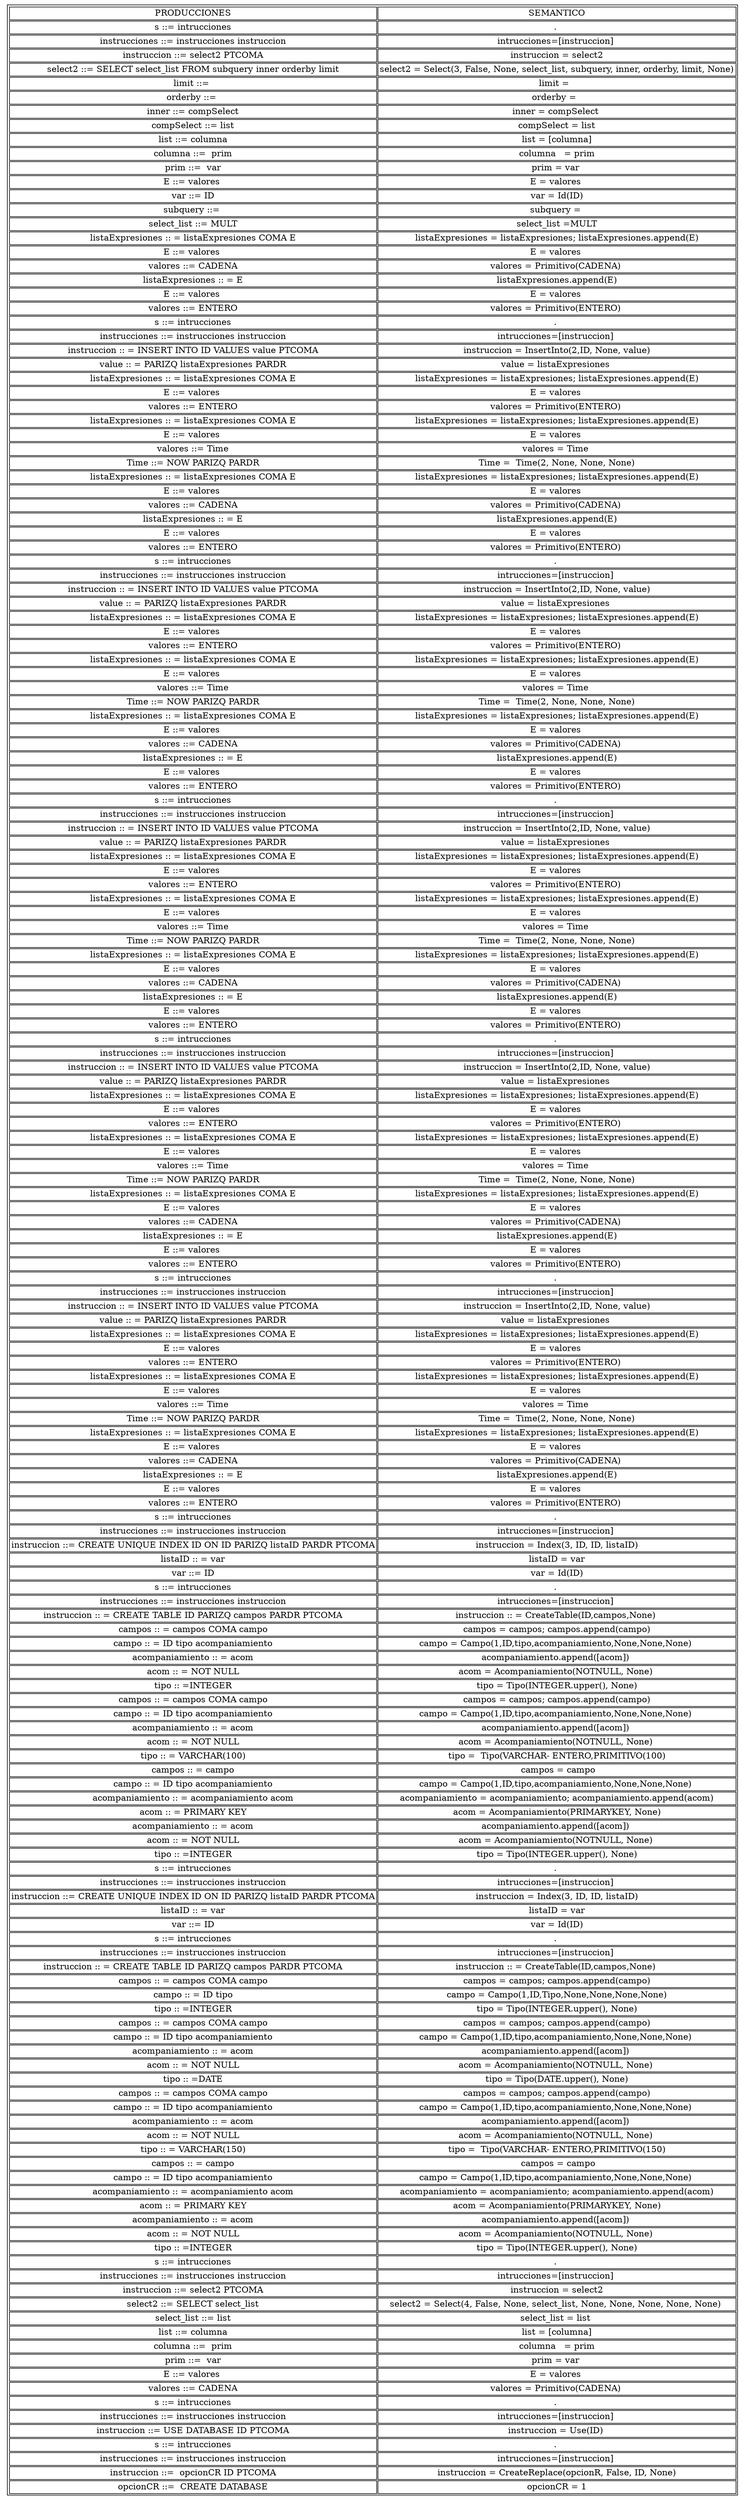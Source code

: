 digraph structs {
	node [shape=plaintext]
stack [label =  <<TABLE><TR>
<TD>PRODUCCIONES</TD>
<TD>SEMANTICO</TD>
</TR><TR>
<TD>s ::= intrucciones</TD>
<TD>. </TD>
</TR><TR>
<TD>instrucciones ::= instrucciones instruccion</TD>
<TD>intrucciones=[instruccion] </TD>
</TR><TR>
<TD>instruccion ::= select2 PTCOMA</TD>
<TD>instruccion = select2</TD>
</TR><TR>
<TD>select2 ::= SELECT select_list FROM subquery inner orderby limit</TD>
<TD>select2 = Select(3, False, None, select_list, subquery, inner, orderby, limit, None)</TD>
</TR><TR>
<TD>limit ::= </TD>
<TD>limit =  </TD>
</TR><TR>
<TD>orderby ::= </TD>
<TD>orderby =  </TD>
</TR><TR>
<TD>inner ::= compSelect</TD>
<TD>inner = compSelect </TD>
</TR><TR>
<TD>compSelect ::= list</TD>
<TD>compSelect = list</TD>
</TR><TR>
<TD>list ::= columna</TD>
<TD>list = [columna]</TD>
</TR><TR>
<TD>columna ::=  prim</TD>
<TD>columna   = prim</TD>
</TR><TR>
<TD>prim ::=  var</TD>
<TD>prim = var </TD>
</TR><TR>
<TD>E ::= valores </TD>
<TD>E = valores </TD>
</TR><TR>
<TD>var ::= ID</TD>
<TD>var = Id(ID)</TD>
</TR><TR>
<TD>subquery ::= </TD>
<TD>subquery = </TD>
</TR><TR>
<TD>select_list ::= MULT</TD>
<TD>select_list =MULT</TD>
</TR><TR>
<TD>listaExpresiones :: = listaExpresiones COMA E</TD>
<TD>listaExpresiones = listaExpresiones; listaExpresiones.append(E)</TD>
</TR><TR>
<TD>E ::= valores </TD>
<TD>E = valores </TD>
</TR><TR>
<TD>valores ::= CADENA</TD>
<TD>valores = Primitivo(CADENA) </TD>
</TR><TR>
<TD>listaExpresiones :: = E</TD>
<TD>listaExpresiones.append(E)</TD>
</TR><TR>
<TD>E ::= valores </TD>
<TD>E = valores </TD>
</TR><TR>
<TD>valores ::= ENTERO</TD>
<TD>valores = Primitivo(ENTERO) </TD>
</TR><TR>
<TD>s ::= intrucciones</TD>
<TD>. </TD>
</TR><TR>
<TD>instrucciones ::= instrucciones instruccion</TD>
<TD>intrucciones=[instruccion] </TD>
</TR><TR>
<TD>instruccion :: = INSERT INTO ID VALUES value PTCOMA</TD>
<TD>instruccion = InsertInto(2,ID, None, value)</TD>
</TR><TR>
<TD>value :: = PARIZQ listaExpresiones PARDR</TD>
<TD>value = listaExpresiones </TD>
</TR><TR>
<TD>listaExpresiones :: = listaExpresiones COMA E</TD>
<TD>listaExpresiones = listaExpresiones; listaExpresiones.append(E)</TD>
</TR><TR>
<TD>E ::= valores </TD>
<TD>E = valores </TD>
</TR><TR>
<TD>valores ::= ENTERO</TD>
<TD>valores = Primitivo(ENTERO) </TD>
</TR><TR>
<TD>listaExpresiones :: = listaExpresiones COMA E</TD>
<TD>listaExpresiones = listaExpresiones; listaExpresiones.append(E)</TD>
</TR><TR>
<TD>E ::= valores </TD>
<TD>E = valores </TD>
</TR><TR>
<TD>valores ::= Time</TD>
<TD>valores = Time </TD>
</TR><TR>
<TD>Time ::= NOW PARIZQ PARDR</TD>
<TD>Time =  Time(2, None, None, None)</TD>
</TR><TR>
<TD>listaExpresiones :: = listaExpresiones COMA E</TD>
<TD>listaExpresiones = listaExpresiones; listaExpresiones.append(E)</TD>
</TR><TR>
<TD>E ::= valores </TD>
<TD>E = valores </TD>
</TR><TR>
<TD>valores ::= CADENA</TD>
<TD>valores = Primitivo(CADENA) </TD>
</TR><TR>
<TD>listaExpresiones :: = E</TD>
<TD>listaExpresiones.append(E)</TD>
</TR><TR>
<TD>E ::= valores </TD>
<TD>E = valores </TD>
</TR><TR>
<TD>valores ::= ENTERO</TD>
<TD>valores = Primitivo(ENTERO) </TD>
</TR><TR>
<TD>s ::= intrucciones</TD>
<TD>. </TD>
</TR><TR>
<TD>instrucciones ::= instrucciones instruccion</TD>
<TD>intrucciones=[instruccion] </TD>
</TR><TR>
<TD>instruccion :: = INSERT INTO ID VALUES value PTCOMA</TD>
<TD>instruccion = InsertInto(2,ID, None, value)</TD>
</TR><TR>
<TD>value :: = PARIZQ listaExpresiones PARDR</TD>
<TD>value = listaExpresiones </TD>
</TR><TR>
<TD>listaExpresiones :: = listaExpresiones COMA E</TD>
<TD>listaExpresiones = listaExpresiones; listaExpresiones.append(E)</TD>
</TR><TR>
<TD>E ::= valores </TD>
<TD>E = valores </TD>
</TR><TR>
<TD>valores ::= ENTERO</TD>
<TD>valores = Primitivo(ENTERO) </TD>
</TR><TR>
<TD>listaExpresiones :: = listaExpresiones COMA E</TD>
<TD>listaExpresiones = listaExpresiones; listaExpresiones.append(E)</TD>
</TR><TR>
<TD>E ::= valores </TD>
<TD>E = valores </TD>
</TR><TR>
<TD>valores ::= Time</TD>
<TD>valores = Time </TD>
</TR><TR>
<TD>Time ::= NOW PARIZQ PARDR</TD>
<TD>Time =  Time(2, None, None, None)</TD>
</TR><TR>
<TD>listaExpresiones :: = listaExpresiones COMA E</TD>
<TD>listaExpresiones = listaExpresiones; listaExpresiones.append(E)</TD>
</TR><TR>
<TD>E ::= valores </TD>
<TD>E = valores </TD>
</TR><TR>
<TD>valores ::= CADENA</TD>
<TD>valores = Primitivo(CADENA) </TD>
</TR><TR>
<TD>listaExpresiones :: = E</TD>
<TD>listaExpresiones.append(E)</TD>
</TR><TR>
<TD>E ::= valores </TD>
<TD>E = valores </TD>
</TR><TR>
<TD>valores ::= ENTERO</TD>
<TD>valores = Primitivo(ENTERO) </TD>
</TR><TR>
<TD>s ::= intrucciones</TD>
<TD>. </TD>
</TR><TR>
<TD>instrucciones ::= instrucciones instruccion</TD>
<TD>intrucciones=[instruccion] </TD>
</TR><TR>
<TD>instruccion :: = INSERT INTO ID VALUES value PTCOMA</TD>
<TD>instruccion = InsertInto(2,ID, None, value)</TD>
</TR><TR>
<TD>value :: = PARIZQ listaExpresiones PARDR</TD>
<TD>value = listaExpresiones </TD>
</TR><TR>
<TD>listaExpresiones :: = listaExpresiones COMA E</TD>
<TD>listaExpresiones = listaExpresiones; listaExpresiones.append(E)</TD>
</TR><TR>
<TD>E ::= valores </TD>
<TD>E = valores </TD>
</TR><TR>
<TD>valores ::= ENTERO</TD>
<TD>valores = Primitivo(ENTERO) </TD>
</TR><TR>
<TD>listaExpresiones :: = listaExpresiones COMA E</TD>
<TD>listaExpresiones = listaExpresiones; listaExpresiones.append(E)</TD>
</TR><TR>
<TD>E ::= valores </TD>
<TD>E = valores </TD>
</TR><TR>
<TD>valores ::= Time</TD>
<TD>valores = Time </TD>
</TR><TR>
<TD>Time ::= NOW PARIZQ PARDR</TD>
<TD>Time =  Time(2, None, None, None)</TD>
</TR><TR>
<TD>listaExpresiones :: = listaExpresiones COMA E</TD>
<TD>listaExpresiones = listaExpresiones; listaExpresiones.append(E)</TD>
</TR><TR>
<TD>E ::= valores </TD>
<TD>E = valores </TD>
</TR><TR>
<TD>valores ::= CADENA</TD>
<TD>valores = Primitivo(CADENA) </TD>
</TR><TR>
<TD>listaExpresiones :: = E</TD>
<TD>listaExpresiones.append(E)</TD>
</TR><TR>
<TD>E ::= valores </TD>
<TD>E = valores </TD>
</TR><TR>
<TD>valores ::= ENTERO</TD>
<TD>valores = Primitivo(ENTERO) </TD>
</TR><TR>
<TD>s ::= intrucciones</TD>
<TD>. </TD>
</TR><TR>
<TD>instrucciones ::= instrucciones instruccion</TD>
<TD>intrucciones=[instruccion] </TD>
</TR><TR>
<TD>instruccion :: = INSERT INTO ID VALUES value PTCOMA</TD>
<TD>instruccion = InsertInto(2,ID, None, value)</TD>
</TR><TR>
<TD>value :: = PARIZQ listaExpresiones PARDR</TD>
<TD>value = listaExpresiones </TD>
</TR><TR>
<TD>listaExpresiones :: = listaExpresiones COMA E</TD>
<TD>listaExpresiones = listaExpresiones; listaExpresiones.append(E)</TD>
</TR><TR>
<TD>E ::= valores </TD>
<TD>E = valores </TD>
</TR><TR>
<TD>valores ::= ENTERO</TD>
<TD>valores = Primitivo(ENTERO) </TD>
</TR><TR>
<TD>listaExpresiones :: = listaExpresiones COMA E</TD>
<TD>listaExpresiones = listaExpresiones; listaExpresiones.append(E)</TD>
</TR><TR>
<TD>E ::= valores </TD>
<TD>E = valores </TD>
</TR><TR>
<TD>valores ::= Time</TD>
<TD>valores = Time </TD>
</TR><TR>
<TD>Time ::= NOW PARIZQ PARDR</TD>
<TD>Time =  Time(2, None, None, None)</TD>
</TR><TR>
<TD>listaExpresiones :: = listaExpresiones COMA E</TD>
<TD>listaExpresiones = listaExpresiones; listaExpresiones.append(E)</TD>
</TR><TR>
<TD>E ::= valores </TD>
<TD>E = valores </TD>
</TR><TR>
<TD>valores ::= CADENA</TD>
<TD>valores = Primitivo(CADENA) </TD>
</TR><TR>
<TD>listaExpresiones :: = E</TD>
<TD>listaExpresiones.append(E)</TD>
</TR><TR>
<TD>E ::= valores </TD>
<TD>E = valores </TD>
</TR><TR>
<TD>valores ::= ENTERO</TD>
<TD>valores = Primitivo(ENTERO) </TD>
</TR><TR>
<TD>s ::= intrucciones</TD>
<TD>. </TD>
</TR><TR>
<TD>instrucciones ::= instrucciones instruccion</TD>
<TD>intrucciones=[instruccion] </TD>
</TR><TR>
<TD>instruccion :: = INSERT INTO ID VALUES value PTCOMA</TD>
<TD>instruccion = InsertInto(2,ID, None, value)</TD>
</TR><TR>
<TD>value :: = PARIZQ listaExpresiones PARDR</TD>
<TD>value = listaExpresiones </TD>
</TR><TR>
<TD>listaExpresiones :: = listaExpresiones COMA E</TD>
<TD>listaExpresiones = listaExpresiones; listaExpresiones.append(E)</TD>
</TR><TR>
<TD>E ::= valores </TD>
<TD>E = valores </TD>
</TR><TR>
<TD>valores ::= ENTERO</TD>
<TD>valores = Primitivo(ENTERO) </TD>
</TR><TR>
<TD>listaExpresiones :: = listaExpresiones COMA E</TD>
<TD>listaExpresiones = listaExpresiones; listaExpresiones.append(E)</TD>
</TR><TR>
<TD>E ::= valores </TD>
<TD>E = valores </TD>
</TR><TR>
<TD>valores ::= Time</TD>
<TD>valores = Time </TD>
</TR><TR>
<TD>Time ::= NOW PARIZQ PARDR</TD>
<TD>Time =  Time(2, None, None, None)</TD>
</TR><TR>
<TD>listaExpresiones :: = listaExpresiones COMA E</TD>
<TD>listaExpresiones = listaExpresiones; listaExpresiones.append(E)</TD>
</TR><TR>
<TD>E ::= valores </TD>
<TD>E = valores </TD>
</TR><TR>
<TD>valores ::= CADENA</TD>
<TD>valores = Primitivo(CADENA) </TD>
</TR><TR>
<TD>listaExpresiones :: = E</TD>
<TD>listaExpresiones.append(E)</TD>
</TR><TR>
<TD>E ::= valores </TD>
<TD>E = valores </TD>
</TR><TR>
<TD>valores ::= ENTERO</TD>
<TD>valores = Primitivo(ENTERO) </TD>
</TR><TR>
<TD>s ::= intrucciones</TD>
<TD>. </TD>
</TR><TR>
<TD>instrucciones ::= instrucciones instruccion</TD>
<TD>intrucciones=[instruccion] </TD>
</TR><TR>
<TD>instruccion ::= CREATE UNIQUE INDEX ID ON ID PARIZQ listaID PARDR PTCOMA</TD>
<TD>instruccion = Index(3, ID, ID, listaID)</TD>
</TR><TR>
<TD>listaID :: = var</TD>
<TD>listaID = var</TD>
</TR><TR>
<TD>var ::= ID</TD>
<TD>var = Id(ID)</TD>
</TR><TR>
<TD>s ::= intrucciones</TD>
<TD>. </TD>
</TR><TR>
<TD>instrucciones ::= instrucciones instruccion</TD>
<TD>intrucciones=[instruccion] </TD>
</TR><TR>
<TD>instruccion :: = CREATE TABLE ID PARIZQ campos PARDR PTCOMA</TD>
<TD>instruccion :: = CreateTable(ID,campos,None) </TD>
</TR><TR>
<TD>campos :: = campos COMA campo</TD>
<TD>campos = campos; campos.append(campo)</TD>
</TR><TR>
<TD>campo :: = ID tipo acompaniamiento</TD>
<TD>campo = Campo(1,ID,tipo,acompaniamiento,None,None,None) </TD>
</TR><TR>
<TD>acompaniamiento :: = acom</TD>
<TD>acompaniamiento.append([acom]) </TD>
</TR><TR>
<TD>acom :: = NOT NULL</TD>
<TD>acom = Acompaniamiento(NOTNULL, None) </TD>
</TR><TR>
<TD>tipo :: =INTEGER</TD>
<TD>tipo = Tipo(INTEGER.upper(), None)</TD>
</TR><TR>
<TD>campos :: = campos COMA campo</TD>
<TD>campos = campos; campos.append(campo)</TD>
</TR><TR>
<TD>campo :: = ID tipo acompaniamiento</TD>
<TD>campo = Campo(1,ID,tipo,acompaniamiento,None,None,None) </TD>
</TR><TR>
<TD>acompaniamiento :: = acom</TD>
<TD>acompaniamiento.append([acom]) </TD>
</TR><TR>
<TD>acom :: = NOT NULL</TD>
<TD>acom = Acompaniamiento(NOTNULL, None) </TD>
</TR><TR>
<TD>tipo :: = VARCHAR(100)</TD>
<TD>tipo =  Tipo(VARCHAR- ENTERO,PRIMITIVO(100)</TD>
</TR><TR>
<TD>campos :: = campo</TD>
<TD> campos = campo</TD>
</TR><TR>
<TD>campo :: = ID tipo acompaniamiento</TD>
<TD>campo = Campo(1,ID,tipo,acompaniamiento,None,None,None) </TD>
</TR><TR>
<TD>acompaniamiento :: = acompaniamiento acom</TD>
<TD> acompaniamiento = acompaniamiento; acompaniamiento.append(acom) </TD>
</TR><TR>
<TD>acom :: = PRIMARY KEY</TD>
<TD>acom = Acompaniamiento(PRIMARYKEY, None)</TD>
</TR><TR>
<TD>acompaniamiento :: = acom</TD>
<TD>acompaniamiento.append([acom]) </TD>
</TR><TR>
<TD>acom :: = NOT NULL</TD>
<TD>acom = Acompaniamiento(NOTNULL, None) </TD>
</TR><TR>
<TD>tipo :: =INTEGER</TD>
<TD>tipo = Tipo(INTEGER.upper(), None)</TD>
</TR><TR>
<TD>s ::= intrucciones</TD>
<TD>. </TD>
</TR><TR>
<TD>instrucciones ::= instrucciones instruccion</TD>
<TD>intrucciones=[instruccion] </TD>
</TR><TR>
<TD>instruccion ::= CREATE UNIQUE INDEX ID ON ID PARIZQ listaID PARDR PTCOMA</TD>
<TD>instruccion = Index(3, ID, ID, listaID)</TD>
</TR><TR>
<TD>listaID :: = var</TD>
<TD>listaID = var</TD>
</TR><TR>
<TD>var ::= ID</TD>
<TD>var = Id(ID)</TD>
</TR><TR>
<TD>s ::= intrucciones</TD>
<TD>. </TD>
</TR><TR>
<TD>instrucciones ::= instrucciones instruccion</TD>
<TD>intrucciones=[instruccion] </TD>
</TR><TR>
<TD>instruccion :: = CREATE TABLE ID PARIZQ campos PARDR PTCOMA</TD>
<TD>instruccion :: = CreateTable(ID,campos,None) </TD>
</TR><TR>
<TD>campos :: = campos COMA campo</TD>
<TD>campos = campos; campos.append(campo)</TD>
</TR><TR>
<TD>campo :: = ID tipo</TD>
<TD>campo = Campo(1,ID,Tipo,None,None,None,None)</TD>
</TR><TR>
<TD>tipo :: =INTEGER</TD>
<TD>tipo = Tipo(INTEGER.upper(), None)</TD>
</TR><TR>
<TD>campos :: = campos COMA campo</TD>
<TD>campos = campos; campos.append(campo)</TD>
</TR><TR>
<TD>campo :: = ID tipo acompaniamiento</TD>
<TD>campo = Campo(1,ID,tipo,acompaniamiento,None,None,None) </TD>
</TR><TR>
<TD>acompaniamiento :: = acom</TD>
<TD>acompaniamiento.append([acom]) </TD>
</TR><TR>
<TD>acom :: = NOT NULL</TD>
<TD>acom = Acompaniamiento(NOTNULL, None) </TD>
</TR><TR>
<TD>tipo :: =DATE</TD>
<TD>tipo = Tipo(DATE.upper(), None)</TD>
</TR><TR>
<TD>campos :: = campos COMA campo</TD>
<TD>campos = campos; campos.append(campo)</TD>
</TR><TR>
<TD>campo :: = ID tipo acompaniamiento</TD>
<TD>campo = Campo(1,ID,tipo,acompaniamiento,None,None,None) </TD>
</TR><TR>
<TD>acompaniamiento :: = acom</TD>
<TD>acompaniamiento.append([acom]) </TD>
</TR><TR>
<TD>acom :: = NOT NULL</TD>
<TD>acom = Acompaniamiento(NOTNULL, None) </TD>
</TR><TR>
<TD>tipo :: = VARCHAR(150)</TD>
<TD>tipo =  Tipo(VARCHAR- ENTERO,PRIMITIVO(150)</TD>
</TR><TR>
<TD>campos :: = campo</TD>
<TD> campos = campo</TD>
</TR><TR>
<TD>campo :: = ID tipo acompaniamiento</TD>
<TD>campo = Campo(1,ID,tipo,acompaniamiento,None,None,None) </TD>
</TR><TR>
<TD>acompaniamiento :: = acompaniamiento acom</TD>
<TD> acompaniamiento = acompaniamiento; acompaniamiento.append(acom) </TD>
</TR><TR>
<TD>acom :: = PRIMARY KEY</TD>
<TD>acom = Acompaniamiento(PRIMARYKEY, None)</TD>
</TR><TR>
<TD>acompaniamiento :: = acom</TD>
<TD>acompaniamiento.append([acom]) </TD>
</TR><TR>
<TD>acom :: = NOT NULL</TD>
<TD>acom = Acompaniamiento(NOTNULL, None) </TD>
</TR><TR>
<TD>tipo :: =INTEGER</TD>
<TD>tipo = Tipo(INTEGER.upper(), None)</TD>
</TR><TR>
<TD>s ::= intrucciones</TD>
<TD>. </TD>
</TR><TR>
<TD>instrucciones ::= instrucciones instruccion</TD>
<TD>intrucciones=[instruccion] </TD>
</TR><TR>
<TD>instruccion ::= select2 PTCOMA</TD>
<TD>instruccion = select2</TD>
</TR><TR>
<TD>select2 ::= SELECT select_list</TD>
<TD>select2 = Select(4, False, None, select_list, None, None, None, None, None) </TD>
</TR><TR>
<TD>select_list ::= list</TD>
<TD>select_list = list </TD>
</TR><TR>
<TD>list ::= columna</TD>
<TD>list = [columna]</TD>
</TR><TR>
<TD>columna ::=  prim</TD>
<TD>columna   = prim</TD>
</TR><TR>
<TD>prim ::=  var</TD>
<TD>prim = var </TD>
</TR><TR>
<TD>E ::= valores </TD>
<TD>E = valores </TD>
</TR><TR>
<TD>valores ::= CADENA</TD>
<TD>valores = Primitivo(CADENA) </TD>
</TR><TR>
<TD>s ::= intrucciones</TD>
<TD>. </TD>
</TR><TR>
<TD>instrucciones ::= instrucciones instruccion</TD>
<TD>intrucciones=[instruccion] </TD>
</TR><TR>
<TD>instruccion ::= USE DATABASE ID PTCOMA</TD>
<TD>instruccion = Use(ID) </TD>
</TR><TR>
<TD>s ::= intrucciones</TD>
<TD>. </TD>
</TR><TR>
<TD>instrucciones ::= instrucciones instruccion</TD>
<TD>intrucciones=[instruccion] </TD>
</TR><TR>
<TD>instruccion ::=  opcionCR ID PTCOMA</TD>
<TD>instruccion = CreateReplace(opcionR, False, ID, None)</TD>
</TR><TR>
<TD>opcionCR ::=  CREATE DATABASE</TD>
<TD>opcionCR = 1</TD>
</TR></TABLE>>, ];
}
